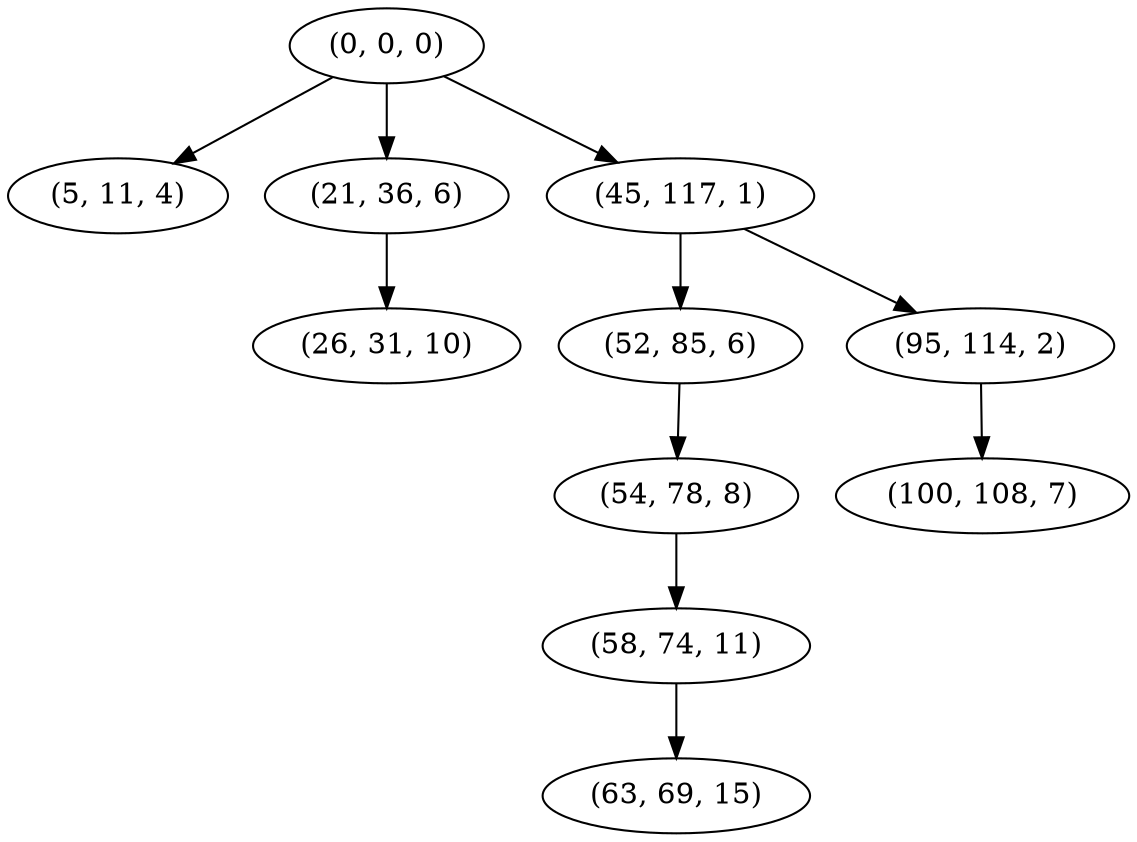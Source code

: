 digraph tree {
    "(0, 0, 0)";
    "(5, 11, 4)";
    "(21, 36, 6)";
    "(26, 31, 10)";
    "(45, 117, 1)";
    "(52, 85, 6)";
    "(54, 78, 8)";
    "(58, 74, 11)";
    "(63, 69, 15)";
    "(95, 114, 2)";
    "(100, 108, 7)";
    "(0, 0, 0)" -> "(5, 11, 4)";
    "(0, 0, 0)" -> "(21, 36, 6)";
    "(0, 0, 0)" -> "(45, 117, 1)";
    "(21, 36, 6)" -> "(26, 31, 10)";
    "(45, 117, 1)" -> "(52, 85, 6)";
    "(45, 117, 1)" -> "(95, 114, 2)";
    "(52, 85, 6)" -> "(54, 78, 8)";
    "(54, 78, 8)" -> "(58, 74, 11)";
    "(58, 74, 11)" -> "(63, 69, 15)";
    "(95, 114, 2)" -> "(100, 108, 7)";
}
